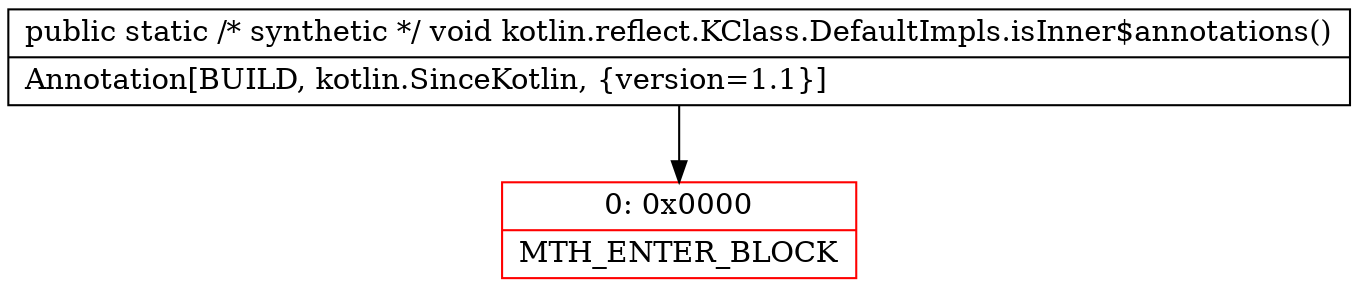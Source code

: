 digraph "CFG forkotlin.reflect.KClass.DefaultImpls.isInner$annotations()V" {
subgraph cluster_Region_262009320 {
label = "R(0)";
node [shape=record,color=blue];
}
Node_0 [shape=record,color=red,label="{0\:\ 0x0000|MTH_ENTER_BLOCK\l}"];
MethodNode[shape=record,label="{public static \/* synthetic *\/ void kotlin.reflect.KClass.DefaultImpls.isInner$annotations()  | Annotation[BUILD, kotlin.SinceKotlin, \{version=1.1\}]\l}"];
MethodNode -> Node_0;
}

